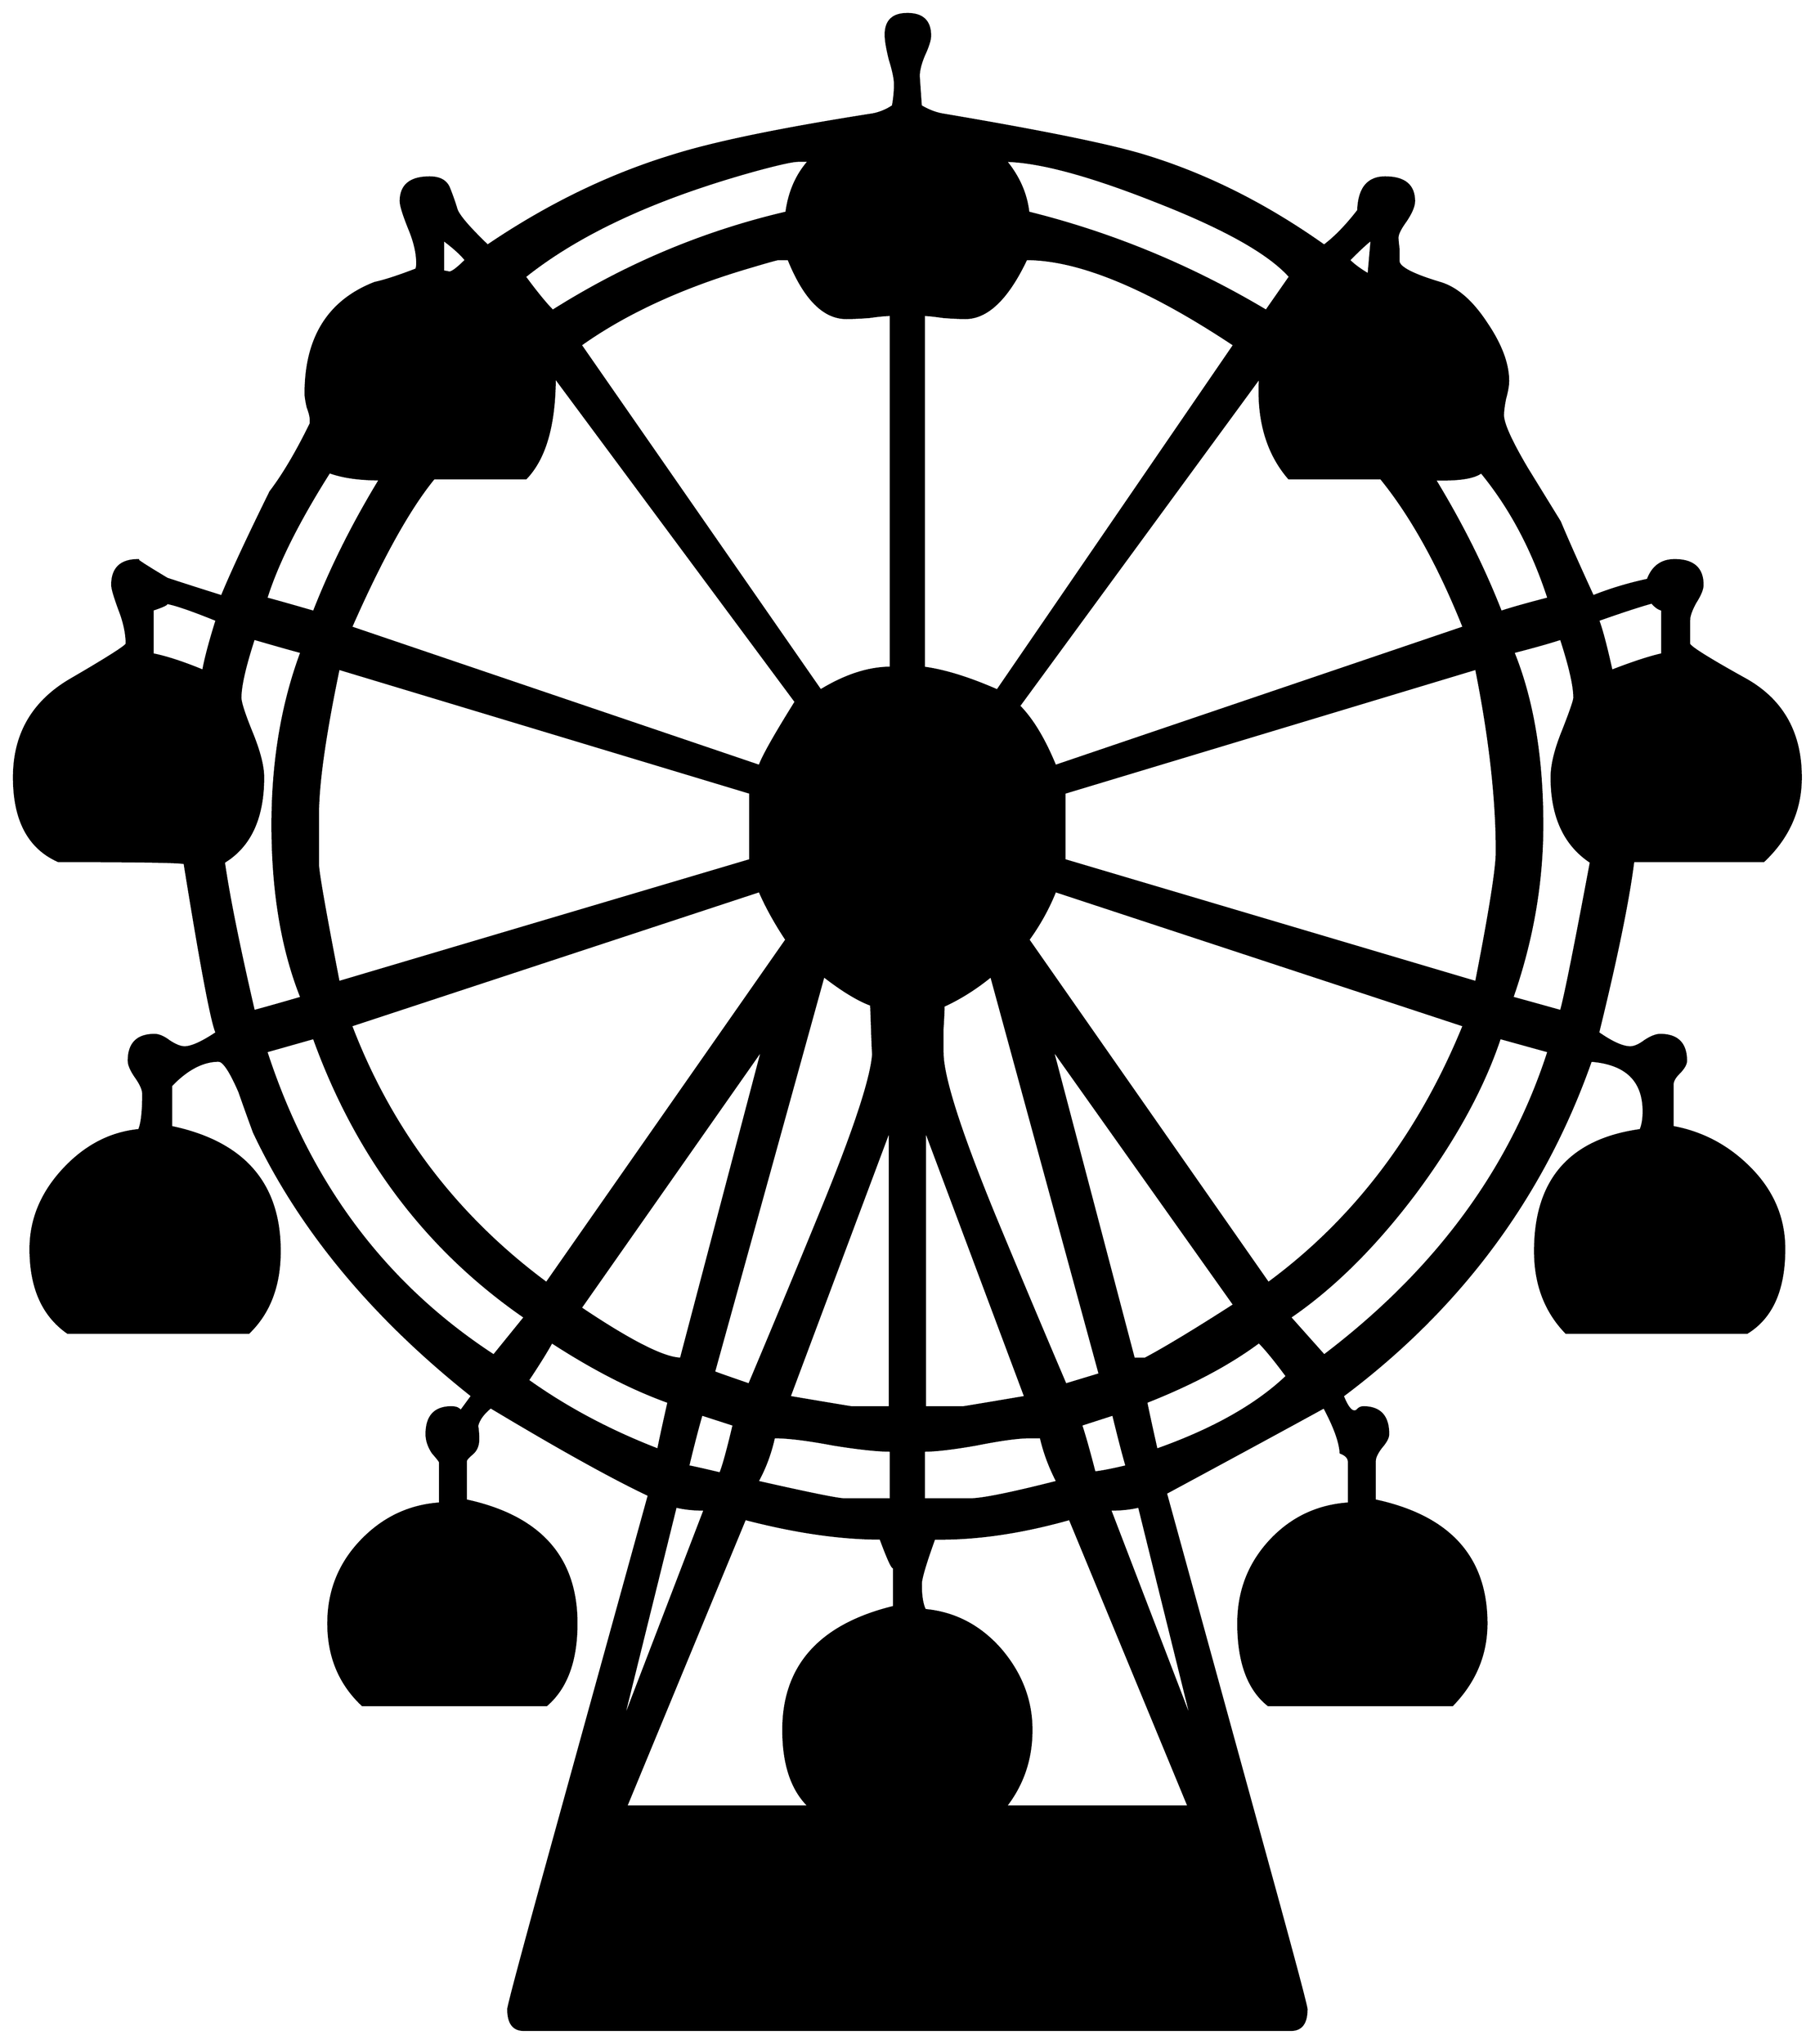 


\begin{tikzpicture}[y=0.80pt, x=0.80pt, yscale=-1.0, xscale=1.0, inner sep=0pt, outer sep=0pt]
\begin{scope}[shift={(100.0,1722.0)},nonzero rule]
  \path[draw=.,fill=.,line width=1.600pt] (1810.0,-835.0) ..
    controls (1810.0,-803.667) and (1798.0,-776.667) ..
    (1774.0,-754.0) -- (1648.0,-754.0) .. controls
    (1643.333,-716.667) and (1632.0,-661.333) .. (1614.0,-588.0) ..
    controls (1627.333,-578.667) and (1637.667,-574.0) ..
    (1645.0,-574.0) .. controls (1649.0,-574.0) and
    (1653.667,-576.0) .. (1659.0,-580.0) .. controls
    (1665.0,-584.0) and (1670.0,-586.0) .. (1674.0,-586.0) ..
    controls (1690.667,-586.0) and (1699.0,-577.667) ..
    (1699.0,-561.0) .. controls (1699.0,-557.667) and
    (1696.667,-553.667) .. (1692.0,-549.0) .. controls
    (1688.0,-545.0) and (1686.0,-541.333) .. (1686.0,-538.0) --
    (1686.0,-497.0) .. controls (1715.333,-491.667) and
    (1740.667,-478.0) .. (1762.0,-456.0) .. controls
    (1783.333,-434.0) and (1794.0,-408.333) .. (1794.0,-379.0) ..
    controls (1794.0,-339.667) and (1782.0,-312.667) ..
    (1758.0,-298.0) -- (1583.0,-298.0) .. controls
    (1563.0,-318.667) and (1553.0,-345.0) .. (1553.0,-377.0) ..
    controls (1553.0,-445.667) and (1587.0,-484.667) ..
    (1655.0,-494.0) .. controls (1657.0,-498.667) and
    (1658.0,-504.667) .. (1658.0,-512.0) .. controls
    (1658.0,-542.0) and (1641.0,-558.333) .. (1607.0,-561.0) ..
    controls (1561.0,-430.333) and (1481.0,-322.333) ..
    (1367.0,-237.0) .. controls (1371.0,-227.0) and
    (1374.667,-222.0) .. (1378.0,-222.0) .. controls
    (1380.0,-222.0) and (1381.333,-222.667) .. (1382.0,-224.0) ..
    controls (1383.333,-225.333) and (1385.0,-226.0) ..
    (1387.0,-226.0) .. controls (1403.0,-226.0) and
    (1411.0,-217.333) .. (1411.0,-200.0) .. controls
    (1411.0,-196.667) and (1408.667,-192.333) .. (1404.0,-187.0) ..
    controls (1400.0,-181.667) and (1398.0,-177.333) ..
    (1398.0,-174.0) -- (1398.0,-136.0) .. controls
    (1470.0,-120.667) and (1506.0,-81.0) .. (1506.0,-17.0) ..
    controls (1506.0,13.0) and (1495.0,39.333) .. (1473.0,62.0) --
    (1295.0,62.0) .. controls (1275.667,46.667) and (1266.0,20.333) ..
    (1266.0,-17.0) .. controls (1266.0,-47.667) and (1276.0,-74.0)
    .. (1296.0,-96.0) .. controls (1316.667,-118.667) and
    (1342.333,-131.0) .. (1373.0,-133.0) -- (1373.0,-173.0) ..
    controls (1373.0,-177.0) and (1370.333,-180.0) ..
    (1365.0,-182.0) .. controls (1364.333,-192.667) and
    (1359.0,-207.333) .. (1349.0,-226.0) .. controls
    (1315.0,-207.333) and (1264.0,-179.667) .. (1196.0,-143.0) --
    (1301.0,239.0) .. controls (1321.667,314.333) and (1332.0,353.333)
    .. (1332.0,356.0) .. controls (1332.0,369.333) and
    (1327.0,376.0) .. (1317.0,376.0) -- (575.0,376.0) ..
    controls (565.0,376.0) and (560.0,369.333) .. (560.0,356.0) ..
    controls (560.0,353.333) and (570.333,314.333) .. (591.0,239.0) --
    (696.0,-141.0) .. controls (660.667,-157.667) and (609.667,-186.0)
    .. (543.0,-226.0) .. controls (535.667,-220.0) and
    (531.333,-214.0) .. (530.0,-208.0) .. controls (530.667,-204.0)
    and (531.0,-199.667) .. (531.0,-195.0) .. controls
    (531.0,-189.0) and (529.0,-184.333) .. (525.0,-181.0) ..
    controls (521.0,-177.667) and (519.0,-175.333) .. (519.0,-174.0)
    -- (519.0,-136.0) .. controls (590.333,-120.667) and
    (626.0,-81.0) .. (626.0,-17.0) .. controls (626.0,19.0) and
    (616.333,45.333) .. (597.0,62.0) -- (419.0,62.0) .. controls
    (397.0,41.333) and (386.0,15.0) .. (386.0,-17.0) .. controls
    (386.0,-47.667) and (396.333,-74.0) .. (417.0,-96.0) .. controls
    (438.333,-118.667) and (464.0,-131.0) .. (494.0,-133.0) --
    (494.0,-173.0) .. controls (494.0,-173.667) and (491.667,-176.667)
    .. (487.0,-182.0) .. controls (483.0,-188.0) and
    (481.0,-194.0) .. (481.0,-200.0) .. controls (481.0,-217.333)
    and (489.0,-226.0) .. (505.0,-226.0) .. controls
    (509.667,-226.0) and (512.667,-224.667) .. (514.0,-222.0) --
    (525.0,-237.0) .. controls (428.333,-313.667) and (358.0,-398.667)
    .. (314.0,-492.0) .. controls (309.333,-504.667) and
    (304.667,-517.667) .. (300.0,-531.0) .. controls (291.333,-551.0)
    and (284.667,-561.0) .. (280.0,-561.0) .. controls
    (264.667,-561.0) and (249.333,-553.0) .. (234.0,-537.0) --
    (234.0,-497.0) .. controls (304.0,-482.333) and (339.0,-442.333)
    .. (339.0,-377.0) .. controls (339.0,-343.667) and
    (329.0,-317.333) .. (309.0,-298.0) -- (134.0,-298.0) ..
    controls (110.0,-314.667) and (98.0,-341.667) .. (98.0,-379.0)
    .. controls (98.0,-407.0) and (108.333,-432.333) ..
    (129.0,-455.0) .. controls (150.333,-478.333) and (175.0,-491.333)
    .. (203.0,-494.0) .. controls (205.667,-500.0) and
    (207.0,-511.667) .. (207.0,-529.0) .. controls (207.0,-533.0)
    and (204.667,-538.333) .. (200.0,-545.0) .. controls
    (195.333,-551.667) and (193.0,-557.0) .. (193.0,-561.0) ..
    controls (193.0,-577.667) and (201.333,-586.0) .. (218.0,-586.0)
    .. controls (222.0,-586.0) and (226.667,-584.0) ..
    (232.0,-580.0) .. controls (238.0,-576.0) and (243.0,-574.0)
    .. (247.0,-574.0) .. controls (253.667,-574.0) and
    (264.0,-578.667) .. (278.0,-588.0) .. controls (273.333,-598.0)
    and (263.0,-652.667) .. (247.0,-752.0) .. controls
    (243.667,-753.333) and (203.0,-754.0) .. (125.0,-754.0) ..
    controls (96.333,-766.667) and (82.0,-793.667) .. (82.0,-835.0) ..
    controls (82.0,-876.333) and (100.0,-907.667) .. (136.0,-929.0)
    .. controls (172.667,-950.333) and (191.0,-962.0) ..
    (191.0,-964.0) .. controls (191.0,-974.0) and (188.667,-985.0)
    .. (184.0,-997.0) .. controls (179.333,-1009.667) and
    (177.0,-1017.667) .. (177.0,-1021.0) .. controls
    (177.0,-1037.0) and (185.333,-1045.0) .. (202.0,-1045.0) ..
    controls (200.667,-1045.0) and (210.0,-1039.0) ..
    (230.0,-1027.0) .. controls (242.0,-1023.0) and
    (259.667,-1017.333) .. (283.0,-1010.0) .. controls
    (292.333,-1032.667) and (308.0,-1066.333) .. (330.0,-1111.0) ..
    controls (342.667,-1127.667) and (355.667,-1149.667) ..
    (369.0,-1177.0) -- (369.0,-1181.0) .. controls
    (369.0,-1183.667) and (368.0,-1187.667) .. (366.0,-1193.0) ..
    controls (364.667,-1199.0) and (364.0,-1203.333) ..
    (364.0,-1206.0) .. controls (364.0,-1260.0) and
    (386.333,-1295.667) .. (431.0,-1313.0) .. controls
    (440.333,-1315.0) and (453.667,-1319.333) .. (471.0,-1326.0) ..
    controls (471.667,-1327.333) and (472.0,-1329.333) ..
    (472.0,-1332.0) .. controls (472.0,-1342.0) and
    (469.333,-1353.333) .. (464.0,-1366.0) .. controls
    (458.667,-1379.333) and (456.0,-1388.0) .. (456.0,-1392.0) ..
    controls (456.0,-1407.333) and (465.333,-1415.0) ..
    (484.0,-1415.0) .. controls (494.0,-1415.0) and
    (500.333,-1411.333) .. (503.0,-1404.0) .. controls
    (505.667,-1397.333) and (508.0,-1390.667) .. (510.0,-1384.0) ..
    controls (512.0,-1378.0) and (522.0,-1366.333) ..
    (540.0,-1349.0) .. controls (598.0,-1388.333) and
    (657.667,-1417.333) .. (719.0,-1436.0) .. controls
    (759.0,-1448.667) and (823.667,-1462.0) .. (913.0,-1476.0) ..
    controls (919.667,-1477.333) and (926.0,-1480.0) ..
    (932.0,-1484.0) .. controls (933.333,-1491.333) and
    (934.0,-1498.333) .. (934.0,-1505.0) .. controls
    (934.0,-1510.333) and (932.333,-1518.333) .. (929.0,-1529.0) ..
    controls (926.333,-1539.667) and (925.0,-1547.667) ..
    (925.0,-1553.0) .. controls (925.0,-1566.333) and
    (932.0,-1573.0) .. (946.0,-1573.0) .. controls
    (960.667,-1573.0) and (968.0,-1566.0) .. (968.0,-1552.0) ..
    controls (968.0,-1548.0) and (966.0,-1541.667) ..
    (962.0,-1533.0) .. controls (958.667,-1525.0) and
    (957.0,-1518.333) .. (957.0,-1513.0) .. controls
    (957.0,-1512.333) and (957.667,-1502.667) .. (959.0,-1484.0) ..
    controls (965.667,-1480.0) and (972.333,-1477.333) ..
    (979.0,-1476.0) .. controls (1073.667,-1460.0) and
    (1138.0,-1447.0) .. (1172.0,-1437.0) .. controls
    (1232.667,-1419.0) and (1291.667,-1389.667) .. (1349.0,-1349.0) ..
    controls (1359.667,-1357.0) and (1370.667,-1368.333) ..
    (1382.0,-1383.0) .. controls (1382.667,-1404.333) and
    (1391.333,-1415.0) .. (1408.0,-1415.0) .. controls
    (1426.667,-1415.0) and (1436.0,-1407.333) .. (1436.0,-1392.0) ..
    controls (1436.0,-1387.333) and (1433.333,-1381.0) ..
    (1428.0,-1373.0) .. controls (1422.667,-1365.667) and
    (1420.0,-1360.333) .. (1420.0,-1357.0) .. controls
    (1420.0,-1354.333) and (1420.333,-1350.667) .. (1421.0,-1346.0) ..
    controls (1421.0,-1340.667) and (1421.0,-1336.667) ..
    (1421.0,-1334.0) .. controls (1421.0,-1328.0) and
    (1434.333,-1321.0) .. (1461.0,-1313.0) .. controls
    (1477.0,-1308.333) and (1492.0,-1295.333) .. (1506.0,-1274.0) ..
    controls (1520.0,-1253.333) and (1527.0,-1234.667) ..
    (1527.0,-1218.0) .. controls (1527.0,-1214.0) and
    (1526.0,-1208.333) .. (1524.0,-1201.0) .. controls
    (1522.667,-1194.333) and (1522.0,-1189.0) .. (1522.0,-1185.0) ..
    controls (1522.0,-1177.0) and (1529.667,-1160.0) ..
    (1545.0,-1134.0) .. controls (1555.667,-1116.667) and
    (1566.333,-1099.333) .. (1577.0,-1082.0) .. controls
    (1583.667,-1066.0) and (1594.333,-1042.0) .. (1609.0,-1010.0) ..
    controls (1625.667,-1016.667) and (1643.333,-1022.0) ..
    (1662.0,-1026.0) .. controls (1666.667,-1038.667) and
    (1675.333,-1045.0) .. (1688.0,-1045.0) .. controls
    (1706.0,-1045.0) and (1715.0,-1037.0) .. (1715.0,-1021.0) ..
    controls (1715.0,-1017.0) and (1712.667,-1011.333) ..
    (1708.0,-1004.0) .. controls (1704.0,-996.667) and
    (1702.0,-991.0) .. (1702.0,-987.0) -- (1702.0,-964.0) ..
    controls (1702.0,-961.333) and (1720.0,-950.0) ..
    (1756.0,-930.0) .. controls (1792.0,-910.0) and
    (1810.0,-878.333) .. (1810.0,-835.0) -- cycle(1395.0,-1355.0)
    .. controls (1392.333,-1353.667) and (1385.0,-1347.0) ..
    (1373.0,-1335.0) .. controls (1377.667,-1330.333) and
    (1384.0,-1325.667) .. (1392.0,-1321.0) -- (1395.0,-1355.0) --
    cycle(1676.0,-954.0) -- (1676.0,-997.0) .. controls
    (1672.667,-997.667) and (1669.333,-1000.0) .. (1666.0,-1004.0) ..
    controls (1654.0,-1000.667) and (1636.667,-995.0) ..
    (1614.0,-987.0) .. controls (1617.333,-978.333) and
    (1621.667,-962.0) .. (1627.0,-938.0) .. controls
    (1647.667,-946.0) and (1664.0,-951.333) .. (1676.0,-954.0) --
    cycle(1566.0,-1008.0) .. controls (1550.667,-1055.333) and
    (1529.0,-1096.0) .. (1501.0,-1130.0) .. controls
    (1494.333,-1124.667) and (1479.333,-1122.333) .. (1456.0,-1123.0) ..
    controls (1482.0,-1080.333) and (1503.333,-1037.667) ..
    (1520.0,-995.0) .. controls (1530.0,-998.333) and
    (1545.333,-1002.667) .. (1566.0,-1008.0) --
    cycle(1316.0,-1319.0) .. controls (1296.0,-1341.667) and
    (1252.667,-1366.0) .. (1186.0,-1392.0) .. controls
    (1122.0,-1417.333) and (1073.667,-1430.333) .. (1041.0,-1431.0) ..
    controls (1053.667,-1415.667) and (1061.0,-1399.0) ..
    (1063.0,-1381.0) .. controls (1143.667,-1361.0) and
    (1220.333,-1329.333) .. (1293.0,-1286.0) -- (1316.0,-1319.0) --
    cycle(1607.0,-753.0) .. controls (1581.667,-769.667) and
    (1569.0,-797.0) .. (1569.0,-835.0) .. controls
    (1569.0,-847.0) and (1572.667,-862.0) .. (1580.0,-880.0) ..
    controls (1587.333,-898.667) and (1591.0,-909.333) ..
    (1591.0,-912.0) .. controls (1591.0,-923.333) and
    (1586.667,-942.333) .. (1578.0,-969.0) .. controls
    (1568.0,-965.667) and (1552.667,-961.333) .. (1532.0,-956.0) ..
    controls (1550.667,-910.0) and (1560.0,-854.333) ..
    (1560.0,-789.0) .. controls (1560.0,-733.0) and
    (1550.333,-677.333) .. (1531.0,-622.0) .. controls
    (1533.667,-621.333) and (1549.333,-617.0) .. (1578.0,-609.0) ..
    controls (1581.333,-619.667) and (1591.0,-667.667) ..
    (1607.0,-753.0) -- cycle(1484.0,-980.0) .. controls
    (1460.0,-1040.0) and (1433.333,-1088.0) .. (1404.0,-1124.0) --
    (1315.0,-1124.0) .. controls (1293.667,-1148.667) and
    (1284.333,-1181.333) .. (1287.0,-1222.0) -- (1054.0,-904.0) ..
    controls (1066.667,-891.333) and (1078.333,-872.0) ..
    (1089.0,-846.0) -- (1484.0,-980.0) -- cycle(1262.0,-1253.0)
    .. controls (1178.667,-1308.333) and (1111.667,-1336.0) ..
    (1061.0,-1336.0) .. controls (1043.0,-1298.0) and
    (1023.333,-1279.0) .. (1002.0,-1279.0) .. controls
    (997.333,-1279.0) and (990.333,-1279.333) .. (981.0,-1280.0) ..
    controls (971.667,-1281.333) and (965.333,-1282.0) ..
    (962.0,-1282.0) -- (962.0,-941.0) .. controls (982.0,-938.333)
    and (1005.667,-931.0) .. (1033.0,-919.0) -- (1262.0,-1253.0)
    -- cycle(1516.0,-763.0) .. controls (1516.0,-814.333) and
    (1509.333,-873.333) .. (1496.0,-940.0) -- (1098.0,-820.0) --
    (1098.0,-755.0) -- (1496.0,-637.0) .. controls
    (1509.333,-705.0) and (1516.0,-747.0) .. (1516.0,-763.0) --
    cycle(851.0,-1431.0) -- (840.0,-1431.0) .. controls
    (835.333,-1431.0) and (823.0,-1428.333) .. (803.0,-1423.0) ..
    controls (705.0,-1396.333) and (629.333,-1361.667) ..
    (576.0,-1319.0) .. controls (587.333,-1303.667) and
    (596.333,-1292.667) .. (603.0,-1286.0) .. controls
    (673.667,-1330.667) and (749.0,-1362.333) .. (829.0,-1381.0) ..
    controls (831.667,-1401.0) and (839.0,-1417.667) ..
    (851.0,-1431.0) -- cycle(930.0,-941.0) -- (930.0,-1282.0) ..
    controls (925.333,-1282.0) and (918.333,-1281.333) ..
    (909.0,-1280.0) .. controls (899.667,-1279.333) and
    (892.333,-1279.0) .. (887.0,-1279.0) .. controls
    (865.0,-1279.0) and (846.333,-1298.0) .. (831.0,-1336.0) --
    (821.0,-1336.0) .. controls (817.667,-1335.333) and
    (809.333,-1333.0) .. (796.0,-1329.0) .. controls
    (729.333,-1309.667) and (674.0,-1284.333) .. (630.0,-1253.0) --
    (862.0,-919.0) .. controls (886.0,-933.667) and (908.667,-941.0)
    .. (930.0,-941.0) -- cycle(1566.0,-570.0) -- (1519.0,-583.0)
    .. controls (1503.0,-535.0) and (1475.667,-485.0) ..
    (1437.0,-433.0) .. controls (1398.333,-381.667) and
    (1358.0,-341.667) .. (1316.0,-313.0) -- (1349.0,-276.0) ..
    controls (1457.0,-358.0) and (1529.333,-456.0) ..
    (1566.0,-570.0) -- cycle(519.0,-1335.0) .. controls
    (515.0,-1340.333) and (507.667,-1347.0) .. (497.0,-1355.0) --
    (497.0,-1324.0) .. controls (498.333,-1324.0) and
    (500.333,-1323.667) .. (503.0,-1323.0) .. controls
    (505.667,-1323.0) and (511.0,-1327.0) .. (519.0,-1335.0) --
    cycle(1484.0,-595.0) -- (1089.0,-725.0) .. controls
    (1082.333,-708.333) and (1073.667,-692.667) .. (1063.0,-678.0) --
    (1295.0,-346.0) .. controls (1378.333,-407.333) and
    (1441.333,-490.333) .. (1484.0,-595.0) -- cycle(838.0,-908.0) --
    (605.0,-1222.0) .. controls (605.0,-1176.0) and
    (595.667,-1143.333) .. (577.0,-1124.0) -- (488.0,-1124.0) ..
    controls (464.0,-1094.667) and (437.333,-1046.667) ..
    (408.0,-980.0) -- (803.0,-846.0) .. controls (806.333,-855.333)
    and (818.0,-876.0) .. (838.0,-908.0) -- cycle(1262.0,-325.0)
    -- (1086.0,-573.0) -- (1165.0,-273.0) -- (1176.0,-273.0) ..
    controls (1196.0,-283.667) and (1224.667,-301.0) ..
    (1262.0,-325.0) -- cycle(1132.0,-258.0) -- (1027.0,-643.0)
    .. controls (1012.333,-631.0) and (997.0,-621.333) ..
    (981.0,-614.0) .. controls (981.0,-610.0) and (980.667,-602.667)
    .. (980.0,-592.0) .. controls (980.0,-582.0) and
    (980.0,-574.333) .. (980.0,-569.0) .. controls (980.0,-545.667)
    and (996.667,-493.333) .. (1030.0,-412.0) .. controls
    (1052.667,-357.333) and (1075.667,-302.667) .. (1099.0,-248.0) --
    (1132.0,-258.0) -- cycle(1313.0,-256.0) .. controls
    (1301.667,-271.333) and (1292.667,-282.333) .. (1286.0,-289.0) ..
    controls (1257.333,-267.667) and (1221.0,-248.333) ..
    (1177.0,-231.0) .. controls (1179.0,-221.0) and
    (1182.333,-205.667) .. (1187.0,-185.0) .. controls
    (1241.667,-204.333) and (1283.667,-228.0) .. (1313.0,-256.0) --
    cycle(436.0,-1123.0) .. controls (416.0,-1123.0) and
    (399.667,-1125.333) .. (387.0,-1130.0) .. controls
    (357.0,-1082.667) and (336.667,-1042.0) .. (326.0,-1008.0) ..
    controls (336.0,-1005.333) and (351.333,-1001.0) ..
    (372.0,-995.0) .. controls (388.667,-1037.667) and
    (410.0,-1080.333) .. (436.0,-1123.0) -- cycle(794.0,-755.0) --
    (794.0,-820.0) -- (396.0,-940.0) .. controls (382.667,-876.0)
    and (376.0,-829.0) .. (376.0,-799.0) -- (376.0,-751.0) ..
    controls (376.0,-743.667) and (382.667,-705.667) .. (396.0,-637.0)
    -- (794.0,-755.0) -- cycle(1060.0,-236.0) -- (963.0,-495.0)
    -- (963.0,-226.0) -- (1000.0,-226.0) .. controls
    (1000.667,-226.0) and (1020.667,-229.333) .. (1060.0,-236.0) --
    cycle(1158.0,-169.0) .. controls (1154.667,-180.333) and
    (1150.333,-197.0) .. (1145.0,-219.0) .. controls
    (1143.0,-218.333) and (1132.667,-215.0) .. (1114.0,-209.0) ..
    controls (1117.333,-199.0) and (1121.667,-183.667) ..
    (1127.0,-163.0) .. controls (1133.667,-163.667) and
    (1144.0,-165.667) .. (1158.0,-169.0) -- cycle(913.0,-571.0) ..
    controls (913.0,-559.667) and (912.333,-574.333) .. (911.0,-615.0)
    .. controls (898.333,-619.667) and (883.0,-629.0) ..
    (865.0,-643.0) -- (759.0,-260.0) .. controls (760.333,-259.333)
    and (771.667,-255.333) .. (793.0,-248.0) .. controls
    (816.333,-303.333) and (839.333,-358.667) .. (862.0,-414.0) ..
    controls (896.0,-496.667) and (913.0,-549.0) .. (913.0,-571.0)
    -- cycle(929.0,-226.0) -- (929.0,-495.0) -- (832.0,-236.0)
    .. controls (871.333,-229.333) and (891.333,-226.0) ..
    (892.0,-226.0) -- (929.0,-226.0) -- cycle(278.0,-987.0) ..
    controls (250.0,-998.333) and (232.667,-1004.0) ..
    (226.0,-1004.0) .. controls (233.333,-1004.0) and
    (230.0,-1001.667) .. (216.0,-997.0) -- (216.0,-954.0) ..
    controls (229.333,-951.333) and (245.667,-946.0) .. (265.0,-938.0)
    .. controls (267.0,-949.333) and (271.333,-965.667) ..
    (278.0,-987.0) -- cycle(1223.0,84.0) -- (1170.0,-130.0) ..
    controls (1162.0,-128.0) and (1152.667,-127.0) ..
    (1142.0,-127.0) -- (1223.0,84.0) -- cycle(1091.0,-154.0) ..
    controls (1083.667,-168.0) and (1078.333,-182.333) ..
    (1075.0,-197.0) -- (1065.0,-197.0) .. controls
    (1053.667,-197.0) and (1036.333,-194.667) .. (1013.0,-190.0) ..
    controls (990.333,-186.0) and (973.333,-184.0) .. (962.0,-184.0)
    -- (962.0,-137.0) -- (1007.0,-137.0) .. controls
    (1018.333,-137.0) and (1046.333,-142.667) .. (1091.0,-154.0) --
    cycle(829.0,-678.0) .. controls (818.333,-694.0) and
    (809.667,-709.667) .. (803.0,-725.0) -- (408.0,-595.0) ..
    controls (446.667,-493.667) and (509.667,-410.667) .. (597.0,-346.0)
    -- (829.0,-678.0) -- cycle(806.0,-573.0) -- (630.0,-322.0)
    .. controls (678.667,-289.333) and (711.0,-273.0) ..
    (727.0,-273.0) -- (806.0,-573.0) -- cycle(360.0,-622.0) ..
    controls (341.333,-668.667) and (332.0,-724.333) .. (332.0,-789.0)
    .. controls (332.0,-850.333) and (341.333,-906.0) ..
    (360.0,-956.0) .. controls (350.0,-958.667) and (334.667,-963.0)
    .. (314.0,-969.0) .. controls (305.333,-942.333) and
    (301.0,-923.333) .. (301.0,-912.0) .. controls (301.0,-907.333)
    and (304.667,-896.0) .. (312.0,-878.0) .. controls
    (319.333,-860.0) and (323.0,-845.667) .. (323.0,-835.0) ..
    controls (323.0,-795.667) and (310.333,-768.333) .. (285.0,-753.0)
    .. controls (289.667,-720.333) and (299.333,-672.333) ..
    (314.0,-609.0) .. controls (324.0,-611.667) and (339.333,-616.0)
    .. (360.0,-622.0) -- cycle(1218.0,160.0) -- (1103.0,-118.0)
    .. controls (1055.667,-104.667) and (1012.0,-98.333) ..
    (972.0,-99.0) .. controls (963.333,-75.0) and (959.0,-60.333) ..
    (959.0,-55.0) .. controls (959.0,-43.667) and (960.333,-35.333) ..
    (963.0,-30.0) .. controls (991.667,-27.333) and (1016.0,-14.667)
    .. (1036.0,8.0) .. controls (1056.0,31.333) and (1066.0,57.333)
    .. (1066.0,86.0) .. controls (1066.0,114.0) and
    (1057.667,138.667) .. (1041.0,160.0) -- (1218.0,160.0) --
    cycle(930.0,-137.0) -- (930.0,-184.0) .. controls
    (917.333,-184.0) and (898.667,-186.0) .. (874.0,-190.0) ..
    controls (849.333,-194.667) and (830.333,-197.0) .. (817.0,-197.0)
    .. controls (813.667,-181.667) and (808.333,-167.333) ..
    (801.0,-154.0) .. controls (851.0,-142.667) and (879.0,-137.0)
    .. (885.0,-137.0) -- (930.0,-137.0) -- cycle(778.0,-209.0)
    -- (747.0,-219.0) .. controls (743.667,-207.667) and
    (739.333,-191.0) .. (734.0,-169.0) .. controls (740.667,-167.667)
    and (751.0,-165.333) .. (765.0,-162.0) .. controls
    (767.667,-168.0) and (772.0,-183.667) .. (778.0,-209.0) --
    cycle(715.0,-231.0) .. controls (679.667,-243.667) and
    (642.0,-263.0) .. (602.0,-289.0) .. controls (597.333,-280.333)
    and (589.667,-268.0) .. (579.0,-252.0) .. controls
    (616.333,-225.333) and (658.333,-203.0) .. (705.0,-185.0) ..
    controls (707.0,-195.0) and (710.333,-210.333) .. (715.0,-231.0)
    -- cycle(576.0,-313.0) .. controls (481.333,-378.333) and
    (413.333,-468.333) .. (372.0,-583.0) -- (326.0,-570.0) ..
    controls (367.333,-442.667) and (440.667,-344.667) .. (546.0,-276.0)
    -- (576.0,-313.0) -- cycle(933.0,-33.0) -- (933.0,-73.0) ..
    controls (933.0,-67.0) and (928.667,-75.667) .. (920.0,-99.0) ..
    controls (881.333,-99.0) and (837.667,-105.333) .. (789.0,-118.0)
    -- (674.0,160.0) -- (851.0,160.0) .. controls (834.333,144.0)
    and (826.0,119.333) .. (826.0,86.0) .. controls (826.0,24.0)
    and (861.667,-15.667) .. (933.0,-33.0) -- cycle(750.0,-127.0) ..
    controls (739.333,-127.0) and (730.0,-128.0) .. (722.0,-130.0)
    -- (669.0,84.0) -- (750.0,-127.0) -- cycle;
\end{scope}

\end{tikzpicture}

